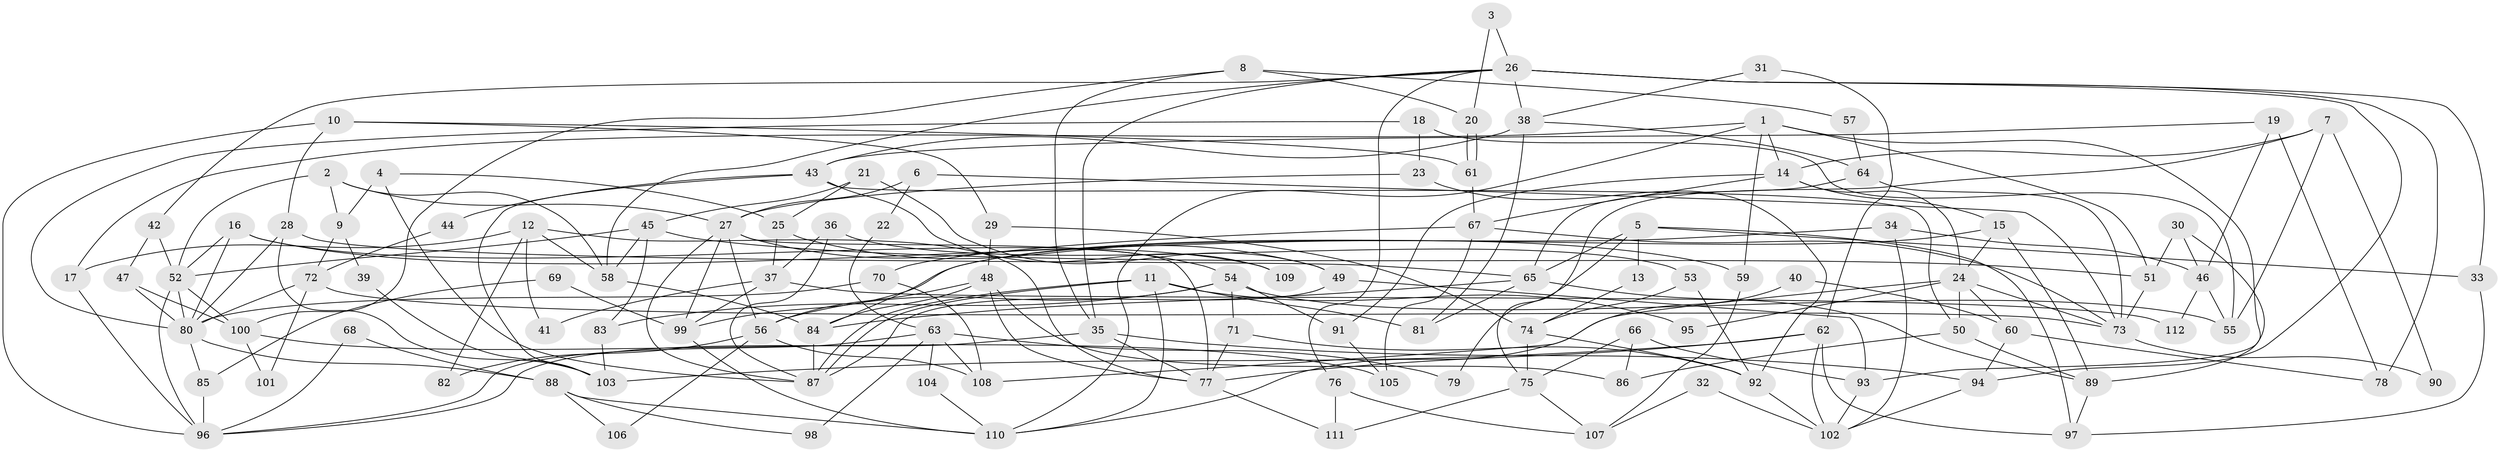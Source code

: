 // coarse degree distribution, {7: 0.0641025641025641, 9: 0.02564102564102564, 5: 0.1794871794871795, 3: 0.1794871794871795, 6: 0.1282051282051282, 4: 0.1282051282051282, 2: 0.20512820512820512, 8: 0.038461538461538464, 10: 0.038461538461538464, 11: 0.01282051282051282}
// Generated by graph-tools (version 1.1) at 2025/52/02/27/25 19:52:09]
// undirected, 112 vertices, 224 edges
graph export_dot {
graph [start="1"]
  node [color=gray90,style=filled];
  1;
  2;
  3;
  4;
  5;
  6;
  7;
  8;
  9;
  10;
  11;
  12;
  13;
  14;
  15;
  16;
  17;
  18;
  19;
  20;
  21;
  22;
  23;
  24;
  25;
  26;
  27;
  28;
  29;
  30;
  31;
  32;
  33;
  34;
  35;
  36;
  37;
  38;
  39;
  40;
  41;
  42;
  43;
  44;
  45;
  46;
  47;
  48;
  49;
  50;
  51;
  52;
  53;
  54;
  55;
  56;
  57;
  58;
  59;
  60;
  61;
  62;
  63;
  64;
  65;
  66;
  67;
  68;
  69;
  70;
  71;
  72;
  73;
  74;
  75;
  76;
  77;
  78;
  79;
  80;
  81;
  82;
  83;
  84;
  85;
  86;
  87;
  88;
  89;
  90;
  91;
  92;
  93;
  94;
  95;
  96;
  97;
  98;
  99;
  100;
  101;
  102;
  103;
  104;
  105;
  106;
  107;
  108;
  109;
  110;
  111;
  112;
  1 -- 17;
  1 -- 93;
  1 -- 14;
  1 -- 51;
  1 -- 59;
  1 -- 110;
  2 -- 52;
  2 -- 58;
  2 -- 9;
  2 -- 27;
  3 -- 26;
  3 -- 20;
  4 -- 87;
  4 -- 9;
  4 -- 25;
  5 -- 97;
  5 -- 65;
  5 -- 13;
  5 -- 33;
  5 -- 79;
  6 -- 73;
  6 -- 27;
  6 -- 22;
  7 -- 75;
  7 -- 14;
  7 -- 55;
  7 -- 90;
  8 -- 100;
  8 -- 35;
  8 -- 20;
  8 -- 57;
  9 -- 72;
  9 -- 39;
  10 -- 61;
  10 -- 96;
  10 -- 28;
  10 -- 29;
  11 -- 110;
  11 -- 87;
  11 -- 87;
  11 -- 81;
  11 -- 95;
  12 -- 58;
  12 -- 77;
  12 -- 17;
  12 -- 41;
  12 -- 82;
  13 -- 74;
  14 -- 24;
  14 -- 15;
  14 -- 67;
  14 -- 91;
  15 -- 89;
  15 -- 24;
  15 -- 99;
  16 -- 80;
  16 -- 52;
  16 -- 59;
  16 -- 109;
  17 -- 96;
  18 -- 55;
  18 -- 23;
  18 -- 80;
  19 -- 46;
  19 -- 78;
  19 -- 43;
  20 -- 61;
  20 -- 61;
  21 -- 45;
  21 -- 25;
  21 -- 49;
  22 -- 63;
  23 -- 92;
  23 -- 27;
  24 -- 73;
  24 -- 50;
  24 -- 60;
  24 -- 95;
  24 -- 108;
  25 -- 49;
  25 -- 37;
  26 -- 38;
  26 -- 58;
  26 -- 33;
  26 -- 35;
  26 -- 42;
  26 -- 76;
  26 -- 78;
  26 -- 94;
  27 -- 99;
  27 -- 54;
  27 -- 56;
  27 -- 77;
  27 -- 87;
  28 -- 80;
  28 -- 65;
  28 -- 103;
  29 -- 48;
  29 -- 74;
  30 -- 51;
  30 -- 89;
  30 -- 46;
  31 -- 38;
  31 -- 62;
  32 -- 107;
  32 -- 102;
  33 -- 97;
  34 -- 46;
  34 -- 102;
  34 -- 84;
  35 -- 94;
  35 -- 77;
  35 -- 96;
  36 -- 53;
  36 -- 87;
  36 -- 37;
  37 -- 41;
  37 -- 99;
  37 -- 112;
  38 -- 43;
  38 -- 81;
  38 -- 64;
  39 -- 103;
  40 -- 60;
  40 -- 110;
  42 -- 52;
  42 -- 47;
  43 -- 50;
  43 -- 44;
  43 -- 103;
  43 -- 109;
  44 -- 72;
  45 -- 83;
  45 -- 52;
  45 -- 51;
  45 -- 58;
  46 -- 55;
  46 -- 112;
  47 -- 80;
  47 -- 100;
  48 -- 77;
  48 -- 84;
  48 -- 56;
  48 -- 86;
  49 -- 87;
  49 -- 93;
  50 -- 89;
  50 -- 86;
  51 -- 73;
  52 -- 100;
  52 -- 80;
  52 -- 96;
  53 -- 92;
  53 -- 74;
  54 -- 56;
  54 -- 55;
  54 -- 71;
  54 -- 83;
  54 -- 91;
  56 -- 82;
  56 -- 106;
  56 -- 108;
  57 -- 64;
  58 -- 84;
  59 -- 107;
  60 -- 94;
  60 -- 78;
  61 -- 67;
  62 -- 77;
  62 -- 103;
  62 -- 97;
  62 -- 102;
  63 -- 96;
  63 -- 108;
  63 -- 79;
  63 -- 98;
  63 -- 104;
  64 -- 65;
  64 -- 73;
  65 -- 84;
  65 -- 81;
  65 -- 89;
  66 -- 86;
  66 -- 93;
  66 -- 75;
  67 -- 73;
  67 -- 70;
  67 -- 105;
  68 -- 96;
  68 -- 88;
  69 -- 85;
  69 -- 99;
  70 -- 108;
  70 -- 80;
  71 -- 77;
  71 -- 92;
  72 -- 80;
  72 -- 73;
  72 -- 101;
  73 -- 90;
  74 -- 75;
  74 -- 92;
  75 -- 111;
  75 -- 107;
  76 -- 107;
  76 -- 111;
  77 -- 111;
  80 -- 85;
  80 -- 88;
  83 -- 103;
  84 -- 87;
  85 -- 96;
  88 -- 110;
  88 -- 98;
  88 -- 106;
  89 -- 97;
  91 -- 105;
  92 -- 102;
  93 -- 102;
  94 -- 102;
  99 -- 110;
  100 -- 105;
  100 -- 101;
  104 -- 110;
}
